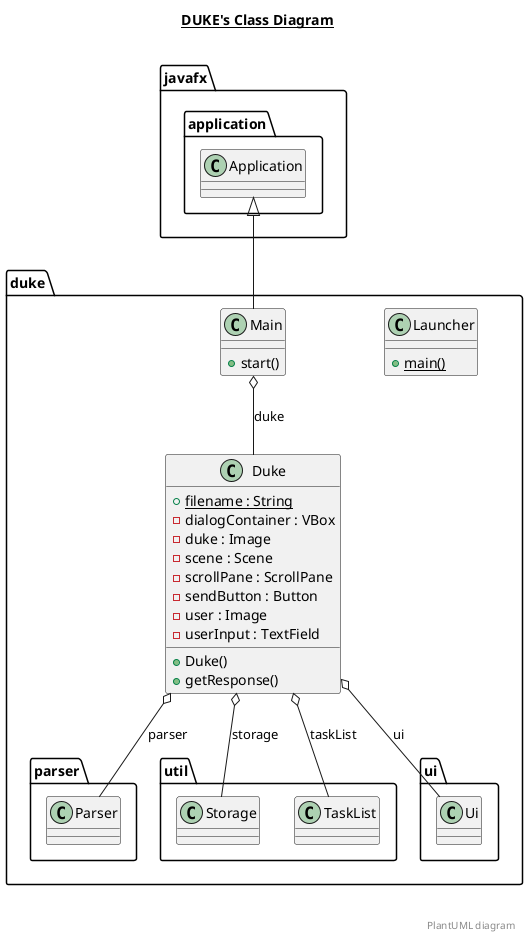 @startuml

title __DUKE's Class Diagram__\n

  namespace duke {
    class duke.Duke {
        {static} + filename : String
        - dialogContainer : VBox
        - duke : Image
        - scene : Scene
        - scrollPane : ScrollPane
        - sendButton : Button
        - user : Image
        - userInput : TextField
        + Duke()
        + getResponse()
    }
  }
  

  namespace duke {
    class duke.Launcher {
        {static} + main()
    }
  }
  

  namespace duke {
    class duke.Main {
        + start()
    }
  }
  

  duke.Duke o-- duke.parser.Parser : parser
  duke.Duke o-- duke.util.Storage : storage
  duke.Duke o-- duke.util.TaskList : taskList
  duke.Duke o-- duke.ui.Ui : ui
  duke.Main -up-|> javafx.application.Application
  duke.Main o-- duke.Duke : duke


right footer


PlantUML diagram
endfooter

@enduml
